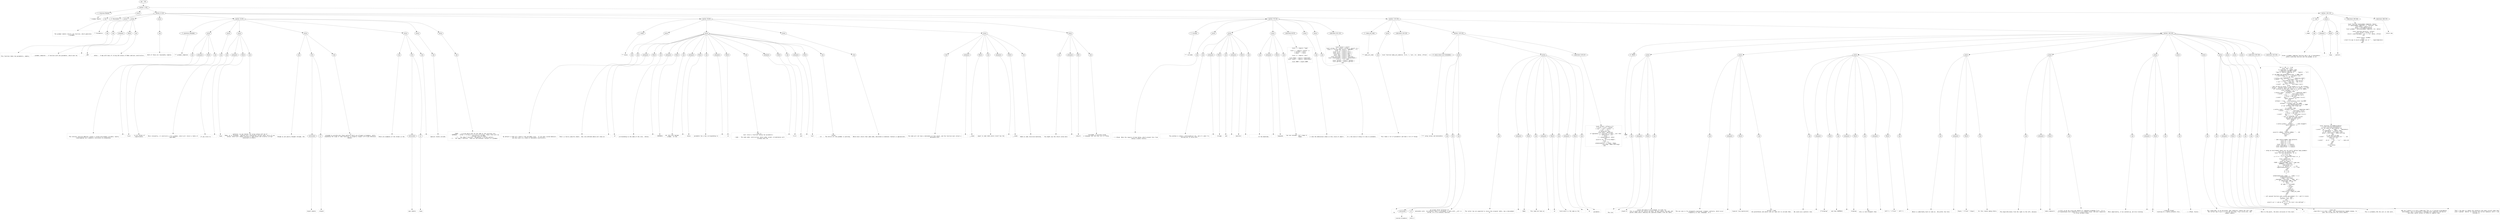 digraph hierarchy {

node [fontname=Helvetica]
edge [style=dashed]

doc_0 [label="doc - 370"]


doc_0 -> { section_1}
{rank=same; section_1}

section_1 [label="section: 1-343"]


section_1 -> { header_2 prose_3 section_4 section_5}
{rank=same; header_2 prose_3 section_4 section_5}

header_2 [label="1 : Grammar Module"]

prose_3 [label="prose"]

section_4 [label="section: 6-118"]

section_5 [label="section: 344-370"]


header_2 -> leaf_6
leaf_6  [color=Gray,shape=rectangle,fontname=Inconsolata,label="* Grammar Module"]
prose_3 -> { raw_7}
{rank=same; raw_7}

raw_7 [label="raw"]


raw_7 -> leaf_8
leaf_8  [color=Gray,shape=rectangle,fontname=Inconsolata,label="

  The grammar module returns one function, which generates
a grammar. 
"]
section_4 -> { header_9 prose_10 prose_11 prose_12 section_13 section_14 section_15 section_16}
{rank=same; header_9 prose_10 prose_11 prose_12 section_13 section_14 section_15 section_16}

header_9 [label="2 : Parameters"]

prose_10 [label="prose"]

prose_11 [label="prose"]

prose_12 [label="prose"]

section_13 [label="section: 16-45"]

section_14 [label="section: 46-69"]

section_15 [label="section: 70-118"]

section_16 [label="section: 119-159"]


header_9 -> leaf_17
leaf_17  [color=Gray,shape=rectangle,fontname=Inconsolata,label="** Parameters"]
prose_10 -> { raw_18}
{rank=same; raw_18}

raw_18 [label="raw"]


raw_18 -> leaf_19
leaf_19  [color=Gray,shape=rectangle,fontname=Inconsolata,label="

This function takes two parameters, namely:
"]
prose_11 -> { raw_20 prespace_21 literal_22 raw_23}
{rank=same; raw_20 prespace_21 literal_22 raw_23}

raw_20 [label="raw"]

prespace_21 [label="prespace"]

literal_22 [label="literal"]

raw_23 [label="raw"]


raw_20 -> leaf_24
leaf_24  [color=Gray,shape=rectangle,fontname=Inconsolata,label="
  - grammar_template :  A function with one parameter, which must be"]
prespace_21 -> leaf_25
leaf_25  [color=Gray,shape=rectangle,fontname=Inconsolata,label=" "]
literal_22 -> leaf_26
leaf_26  [color=Gray,shape=rectangle,fontname=Inconsolata,label="_ENV"]
raw_23 -> leaf_27
leaf_27  [color=Gray,shape=rectangle,fontname=Inconsolata,label=".
  - metas :  A map with keys of string and values of Node subclass constructors.
"]
prose_12 -> { raw_28}
{rank=same; raw_28}

raw_28 [label="raw"]


raw_28 -> leaf_29
leaf_29  [color=Gray,shape=rectangle,fontname=Inconsolata,label="
Both of these are reasonably complex.

"]
section_13 -> { header_30 prose_31 prose_32 prose_33 prose_34 prose_35 prose_36 prose_37}
{rank=same; header_30 prose_31 prose_32 prose_33 prose_34 prose_35 prose_36 prose_37}

header_30 [label="3 : grammar_template"]

prose_31 [label="prose"]

prose_32 [label="prose"]

prose_33 [label="prose"]

prose_34 [label="prose"]

prose_35 [label="prose"]

prose_36 [label="prose"]

prose_37 [label="prose"]


header_30 -> leaf_38
leaf_38  [color=Gray,shape=rectangle,fontname=Inconsolata,label="*** grammar_template"]
prose_31 -> { raw_39 prespace_40 literal_41 raw_42}
{rank=same; raw_39 prespace_40 literal_41 raw_42}

raw_39 [label="raw"]

prespace_40 [label="prespace"]

literal_41 [label="literal"]

raw_42 [label="raw"]


raw_39 -> leaf_43
leaf_43  [color=Gray,shape=rectangle,fontname=Inconsolata,label="

  The internal function @define creates a custom environment variable, neatly
sidestepping lua's pedantic insistance on prepending"]
prespace_40 -> leaf_44
leaf_44  [color=Gray,shape=rectangle,fontname=Inconsolata,label=" "]
literal_41 -> leaf_45
leaf_45  [color=Gray,shape=rectangle,fontname=Inconsolata,label="local"]
raw_42 -> leaf_46
leaf_46  [color=Gray,shape=rectangle,fontname=Inconsolata,label=" to all values of 
significance. 
"]
prose_32 -> { raw_47}
{rank=same; raw_47}

raw_47 [label="raw"]


raw_47 -> leaf_48
leaf_48  [color=Gray,shape=rectangle,fontname=Inconsolata,label="
More relevantly, it constructs a full grammar, which will return a table of
type Node. 
"]
prose_33 -> { raw_49 prespace_50 literal_51 raw_52}
{rank=same; raw_49 prespace_50 literal_51 raw_52}

raw_49 [label="raw"]

prespace_50 [label="prespace"]

literal_51 [label="literal"]

raw_52 [label="raw"]


raw_49 -> leaf_53
leaf_53  [color=Gray,shape=rectangle,fontname=Inconsolata,label="
If you stick to"]
prespace_50 -> leaf_54
leaf_54  [color=Gray,shape=rectangle,fontname=Inconsolata,label=" "]
literal_51 -> leaf_55
leaf_55  [color=Gray,shape=rectangle,fontname=Inconsolata,label="lpeg"]
raw_52 -> leaf_56
leaf_56  [color=Gray,shape=rectangle,fontname=Inconsolata,label=" patterns, as you should, all array values will be of
Node, as is intended.  Captures will interpolate various other sorts of Lua
values, which will induce halting in some places and silently corrupt
execution in others. 
"]
prose_34 -> { raw_57 link_58 raw_59}
{rank=same; raw_57 link_58 raw_59}

raw_57 [label="raw"]

link_58 [label="link"]

raw_59 [label="raw"]


raw_57 -> leaf_60
leaf_60  [color=Gray,shape=rectangle,fontname=Inconsolata,label="
Though as yet poorly thought through, the "]
link_58 -> { anchortext_61 url_62}
{rank=same; anchortext_61 url_62}

anchortext_61 [label="anchortext"]

url_62 [label="url"]


anchortext_61 -> leaf_63
leaf_63  [color=Gray,shape=rectangle,fontname=Inconsolata,label="elpatt module"]
url_62 -> leaf_64
leaf_64  [color=Gray,shape=rectangle,fontname=Inconsolata,label="./elpatt"]
raw_59 -> leaf_65
leaf_65  [color=Gray,shape=rectangle,fontname=Inconsolata,label=" is
intended to provide only those patterns which are allowed in Grammars, while
expanding the scope of some favorites to properly respect utf-8 and otherwise
behave. 
"]
prose_35 -> { raw_66 link_67 raw_68}
{rank=same; raw_66 link_67 raw_68}

raw_66 [label="raw"]

link_67 [label="link"]

raw_68 [label="raw"]


raw_66 -> leaf_69
leaf_69  [color=Gray,shape=rectangle,fontname=Inconsolata,label="
There are examples of the format in the "]
link_67 -> { anchortext_70 url_71}
{rank=same; anchortext_70 url_71}

anchortext_70 [label="anchortext"]

url_71 [label="url"]


anchortext_70 -> leaf_72
leaf_72  [color=Gray,shape=rectangle,fontname=Inconsolata,label="spec module"]
url_71 -> leaf_73
leaf_73  [color=Gray,shape=rectangle,fontname=Inconsolata,label="./spec"]
raw_68 -> leaf_74
leaf_74  [color=Gray,shape=rectangle,fontname=Inconsolata,label=".
"]
prose_36 -> { raw_75}
{rank=same; raw_75}

raw_75 [label="raw"]


raw_75 -> leaf_76
leaf_76  [color=Gray,shape=rectangle,fontname=Inconsolata,label="
Special fields include:
"]
prose_37 -> { raw_77}
{rank=same; raw_77}

raw_77 [label="raw"]


raw_77 -> leaf_78
leaf_78  [color=Gray,shape=rectangle,fontname=Inconsolata,label="
  -  START :  a string which must be the same as the starting rule.
  -  SUPPRESS :  either a string or an array of strings. These rules will be
                 removed from the Node. 
  -  P :  The lpeg P function.  Recognizes a certain pattern.
  -  V :  The lpeg V function.  Used for non-terminal rvalues in a grammar. 

"]
section_14 -> { header_79 prose_80 prose_81 prose_82 prose_83 prose_84}
{rank=same; header_79 prose_80 prose_81 prose_82 prose_83 prose_84}

header_79 [label="3 : metas"]

prose_80 [label="prose"]

prose_81 [label="prose"]

prose_82 [label="prose"]

prose_83 [label="prose"]

prose_84 [label="prose"]


header_79 -> leaf_85
leaf_85  [color=Gray,shape=rectangle,fontname=Inconsolata,label="*** metas"]
prose_80 -> { raw_86}
{rank=same; raw_86}

raw_86 [label="raw"]


raw_86 -> leaf_87
leaf_87  [color=Gray,shape=rectangle,fontname=Inconsolata,label="

  By default a node will inherit from the Node class.  If you want custom behavior,
you must pass in a table of metatable constructors.
"]
prose_81 -> { raw_88 prespace_89 literal_90 raw_91 prespace_92 literal_93 raw_94 prespace_95 literal_96 raw_97 prespace_98 literal_99 raw_100 prespace_101 literal_102 raw_103 prespace_104 literal_105 raw_106}
{rank=same; raw_88 prespace_89 literal_90 raw_91 prespace_92 literal_93 raw_94 prespace_95 literal_96 raw_97 prespace_98 literal_99 raw_100 prespace_101 literal_102 raw_103 prespace_104 literal_105 raw_106}

raw_88 [label="raw"]

prespace_89 [label="prespace"]

literal_90 [label="literal"]

raw_91 [label="raw"]

prespace_92 [label="prespace"]

literal_93 [label="literal"]

raw_94 [label="raw"]

prespace_95 [label="prespace"]

literal_96 [label="literal"]

raw_97 [label="raw"]

prespace_98 [label="prespace"]

literal_99 [label="literal"]

raw_100 [label="raw"]

prespace_101 [label="prespace"]

literal_102 [label="literal"]

raw_103 [label="raw"]

prespace_104 [label="prespace"]

literal_105 [label="literal"]

raw_106 [label="raw"]


raw_88 -> leaf_107
leaf_107  [color=Gray,shape=rectangle,fontname=Inconsolata,label="
That's a fairly specific beast.  Any rule defined above will have an"]
prespace_89 -> leaf_108
leaf_108  [color=Gray,shape=rectangle,fontname=Inconsolata,label=" "]
literal_90 -> leaf_109
leaf_109  [color=Gray,shape=rectangle,fontname=Inconsolata,label="id"]
raw_91 -> leaf_110
leaf_110  [color=Gray,shape=rectangle,fontname=Inconsolata,label="
corresonding to the name of the rule.  Unless"]
prespace_92 -> leaf_111
leaf_111  [color=Gray,shape=rectangle,fontname=Inconsolata,label=" "]
literal_93 -> leaf_112
leaf_112  [color=Gray,shape=rectangle,fontname=Inconsolata,label="SUPPRESS"]
raw_94 -> leaf_113
leaf_113  [color=Gray,shape=rectangle,fontname=Inconsolata,label="ed, this will become
a Node.  If the"]
prespace_95 -> leaf_114
leaf_114  [color=Gray,shape=rectangle,fontname=Inconsolata,label=" "]
literal_96 -> leaf_115
leaf_115  [color=Gray,shape=rectangle,fontname=Inconsolata,label="metas"]
raw_97 -> leaf_116
leaf_116  [color=Gray,shape=rectangle,fontname=Inconsolata,label=" parameter has a key corresponding to"]
prespace_98 -> leaf_117
leaf_117  [color=Gray,shape=rectangle,fontname=Inconsolata,label=" "]
literal_99 -> leaf_118
leaf_118  [color=Gray,shape=rectangle,fontname=Inconsolata,label="id"]
raw_100 -> leaf_119
leaf_119  [color=Gray,shape=rectangle,fontname=Inconsolata,label=", then it
must return a function taking two parameters:
   
   - node :  The node under construction, which under normal circumstances will
             already have the"]
prespace_101 -> leaf_120
leaf_120  [color=Gray,shape=rectangle,fontname=Inconsolata,label=" "]
literal_102 -> leaf_121
leaf_121  [color=Gray,shape=rectangle,fontname=Inconsolata,label="first"]
raw_103 -> leaf_122
leaf_122  [color=Gray,shape=rectangle,fontname=Inconsolata,label=" and"]
prespace_104 -> leaf_123
leaf_123  [color=Gray,shape=rectangle,fontname=Inconsolata,label=" "]
literal_105 -> leaf_124
leaf_124  [color=Gray,shape=rectangle,fontname=Inconsolata,label="last"]
raw_106 -> leaf_125
leaf_125  [color=Gray,shape=rectangle,fontname=Inconsolata,label=" fields.
   - str  :  The entire str the grammar is parsing.
"]
prose_82 -> { raw_126}
{rank=same; raw_126}

raw_126 [label="raw"]


raw_126 -> leaf_127
leaf_127  [color=Gray,shape=rectangle,fontname=Inconsolata,label="
Which must return that same node, decorated in whatever fashion is appropriate.
"]
prose_83 -> { raw_128 prespace_129 literal_130 raw_131 prespace_132 literal_133 raw_134}
{rank=same; raw_128 prespace_129 literal_130 raw_131 prespace_132 literal_133 raw_134}

raw_128 [label="raw"]

prespace_129 [label="prespace"]

literal_130 [label="literal"]

raw_131 [label="raw"]

prespace_132 [label="prespace"]

literal_133 [label="literal"]

raw_134 [label="raw"]


raw_128 -> leaf_135
leaf_135  [color=Gray,shape=rectangle,fontname=Inconsolata,label="
The node will not have a metatable at this point, and the function must attach a
metatable with"]
prespace_129 -> leaf_136
leaf_136  [color=Gray,shape=rectangle,fontname=Inconsolata,label=" "]
literal_130 -> leaf_137
leaf_137  [color=Gray,shape=rectangle,fontname=Inconsolata,label="__index"]
raw_131 -> leaf_138
leaf_138  [color=Gray,shape=rectangle,fontname=Inconsolata,label=" equal to some table which itself has the"]
prespace_132 -> leaf_139
leaf_139  [color=Gray,shape=rectangle,fontname=Inconsolata,label=" "]
literal_133 -> leaf_140
leaf_140  [color=Gray,shape=rectangle,fontname=Inconsolata,label="__index"]
raw_134 -> leaf_141
leaf_141  [color=Gray,shape=rectangle,fontname=Inconsolata,label="
Node as some recursive backstop.
"]
prose_84 -> { raw_142 prespace_143 italic_144 raw_145}
{rank=same; raw_142 prespace_143 italic_144 raw_145}

raw_142 [label="raw"]

prespace_143 [label="prespace"]

italic_144 [label="italic"]

raw_145 [label="raw"]


raw_142 -> leaf_146
leaf_146  [color=Gray,shape=rectangle,fontname=Inconsolata,label="
You might say the return value must"]
prespace_143 -> leaf_147
leaf_147  [color=Gray,shape=rectangle,fontname=Inconsolata,label=" "]
italic_144 -> leaf_148
leaf_148  [color=Gray,shape=rectangle,fontname=Inconsolata,label="inherit"]
raw_145 -> leaf_149
leaf_149  [color=Gray,shape=rectangle,fontname=Inconsolata,label=" from Node, if we were using
a language that did that sort of thing. 

"]
section_15 -> { header_150 prose_151 prose_152 prose_153 codeblock_154 prose_155 prose_156 codeblock_157}
{rank=same; header_150 prose_151 prose_152 prose_153 codeblock_154 prose_155 prose_156 codeblock_157}

header_150 [label="3 : includes"]

prose_151 [label="prose"]

prose_152 [label="prose"]

prose_153 [label="prose"]

codeblock_154 [label="code block 82-95"]

prose_155 [label="prose"]

prose_156 [label="prose"]

codeblock_157 [label="code block 101-116"]


header_150 -> leaf_158
leaf_158  [color=Gray,shape=rectangle,fontname=Inconsolata,label="*** includes"]
prose_151 -> { raw_159}
{rank=same; raw_159}

raw_159 [label="raw"]


raw_159 -> leaf_160
leaf_160  [color=Gray,shape=rectangle,fontname=Inconsolata,label="


- [ ] #todo  Note the require strings below, which prevent this from
             being a usable library. 
"]
prose_152 -> { raw_161 prespace_162 literal_163 raw_164 prespace_165 literal_166 raw_167}
{rank=same; raw_161 prespace_162 literal_163 raw_164 prespace_165 literal_166 raw_167}

raw_161 [label="raw"]

prespace_162 [label="prespace"]

literal_163 [label="literal"]

raw_164 [label="raw"]

prespace_165 [label="prespace"]

literal_166 [label="literal"]

raw_167 [label="raw"]


raw_161 -> leaf_168
leaf_168  [color=Gray,shape=rectangle,fontname=Inconsolata,label="
             The problem is almost a philosophical one, and it's what I'm
             setting out to solve with"]
prespace_162 -> leaf_169
leaf_169  [color=Gray,shape=rectangle,fontname=Inconsolata,label=" "]
literal_163 -> leaf_170
leaf_170  [color=Gray,shape=rectangle,fontname=Inconsolata,label="bridge"]
raw_164 -> leaf_171
leaf_171  [color=Gray,shape=rectangle,fontname=Inconsolata,label=" and"]
prespace_165 -> leaf_172
leaf_172  [color=Gray,shape=rectangle,fontname=Inconsolata,label=" "]
literal_166 -> leaf_173
leaf_173  [color=Gray,shape=rectangle,fontname=Inconsolata,label="manifest"]
raw_167 -> leaf_174
leaf_174  [color=Gray,shape=rectangle,fontname=Inconsolata,label=". 
"]
prose_153 -> { raw_175 prespace_176 literal_177 raw_178}
{rank=same; raw_175 prespace_176 literal_177 raw_178}

raw_175 [label="raw"]

prespace_176 [label="prespace"]

literal_177 [label="literal"]

raw_178 [label="raw"]


raw_175 -> leaf_179
leaf_179  [color=Gray,shape=rectangle,fontname=Inconsolata,label="
             In the meantime,"]
prespace_176 -> leaf_180
leaf_180  [color=Gray,shape=rectangle,fontname=Inconsolata,label=" "]
literal_177 -> leaf_181
leaf_181  [color=Gray,shape=rectangle,fontname=Inconsolata,label="lpegnode"]
raw_178 -> leaf_182
leaf_182  [color=Gray,shape=rectangle,fontname=Inconsolata,label=" has one consumer. Let's keep it
             happy. 
"]
codeblock_154 -> leaf_183
leaf_183  [color=Gray,shape=rectangle,fontname=Inconsolata,label="local L = require \"lpeg\"

local s = require \"status\" ()
s.verbose = false
s.angry   = false

local a = require \"ansi\"

local Node = require \"node/node\"
local elpatt = require \"node/elpatt\"

local DROP = elpatt.DROP"]
prose_155 -> { raw_184}
{rank=same; raw_184}

raw_184 [label="raw"]


raw_184 -> leaf_185
leaf_185  [color=Gray,shape=rectangle,fontname=Inconsolata,label="
I like the dedication shown in this style of import.
"]
prose_156 -> { raw_186}
{rank=same; raw_186}

raw_186 [label="raw"]


raw_186 -> leaf_187
leaf_187  [color=Gray,shape=rectangle,fontname=Inconsolata,label="
It's the kind of thing I'd like to automate. 
"]
codeblock_157 -> leaf_188
leaf_188  [color=Gray,shape=rectangle,fontname=Inconsolata,label="local assert = assert
local string, io = assert( string ), assert( io )
local V = string.sub( assert( _VERSION ), -4 )
local _G = assert( _G )
local error = assert( error )
local pairs = assert( pairs )
local next = assert( next )
local type = assert( type )
local tostring = assert( tostring )
local setmetatable = assert( setmetatable )
if V == \" 5.1\" then
   local setfenv = assert( setfenv )
   local getfenv = assert( getfenv )
end"]
section_16 -> { header_189 prose_190 codeblock_191 section_192 section_193}
{rank=same; header_189 prose_190 codeblock_191 section_192 section_193}

header_189 [label="3 : make_ast_node"]

prose_190 [label="prose"]

codeblock_191 [label="code block 124-126"]

section_192 [label="section: 129-159"]

section_193 [label="section: 160-343"]


header_189 -> leaf_194
leaf_194  [color=Gray,shape=rectangle,fontname=Inconsolata,label="*** make_ast_node"]
prose_190 -> { raw_195}
{rank=same; raw_195}

raw_195 [label="raw"]


raw_195 -> leaf_196
leaf_196  [color=Gray,shape=rectangle,fontname=Inconsolata,label="

  This takes a lot of parameters and does a lot of things. 

"]
codeblock_191 -> leaf_197
leaf_197  [color=Gray,shape=rectangle,fontname=Inconsolata,label="local function make_ast_node(id, first, t, last, str, metas, offset)"]
section_192 -> { header_198 prose_199 prose_200 codeblock_201}
{rank=same; header_198 prose_199 prose_200 codeblock_201}

header_198 [label="4 : setup values and metatables"]

prose_199 [label="prose"]

prose_200 [label="prose"]

codeblock_201 [label="code block 139-157"]


header_198 -> leaf_202
leaf_202  [color=Gray,shape=rectangle,fontname=Inconsolata,label="**** setup values and metatables"]
prose_199 -> { raw_203 link_204 raw_205}
{rank=same; raw_203 link_204 raw_205}

raw_203 [label="raw"]

link_204 [label="link"]

raw_205 [label="raw"]


raw_203 -> leaf_206
leaf_206  [color=Gray,shape=rectangle,fontname=Inconsolata,label="

  As "]
link_204 -> { anchortext_207 url_208}
{rank=same; anchortext_207 url_208}

anchortext_207 [label="anchortext"]

url_208 [label="url"]


anchortext_207 -> leaf_209
leaf_209  [color=Gray,shape=rectangle,fontname=Inconsolata,label="covered elsewhere"]
url_208 -> leaf_210
leaf_210  [color=Gray,shape=rectangle,fontname=Inconsolata,label="httk://"]
raw_205 -> leaf_211
leaf_211  [color=Gray,shape=rectangle,fontname=Inconsolata,label=", we accept three varieties of
metatable verb.  An ordinary table is assigned; a table with __call is 
called, as is an ordinary function.
"]
prose_200 -> { raw_212 prespace_213 literal_214 raw_215 prespace_216 literal_217 raw_218 prespace_219 literal_220 raw_221}
{rank=same; raw_212 prespace_213 literal_214 raw_215 prespace_216 literal_217 raw_218 prespace_219 literal_220 raw_221}

raw_212 [label="raw"]

prespace_213 [label="prespace"]

literal_214 [label="literal"]

raw_215 [label="raw"]

prespace_216 [label="prespace"]

literal_217 [label="literal"]

raw_218 [label="raw"]

prespace_219 [label="prespace"]

literal_220 [label="literal"]

raw_221 [label="raw"]


raw_212 -> leaf_222
leaf_222  [color=Gray,shape=rectangle,fontname=Inconsolata,label="
The latter two are expected to return the original table, now a descendent
of"]
prespace_213 -> leaf_223
leaf_223  [color=Gray,shape=rectangle,fontname=Inconsolata,label=" "]
literal_214 -> leaf_224
leaf_224  [color=Gray,shape=rectangle,fontname=Inconsolata,label="Node"]
raw_215 -> leaf_225
leaf_225  [color=Gray,shape=rectangle,fontname=Inconsolata,label=".  This need not have an"]
prespace_216 -> leaf_226
leaf_226  [color=Gray,shape=rectangle,fontname=Inconsolata,label=" "]
literal_217 -> leaf_227
leaf_227  [color=Gray,shape=rectangle,fontname=Inconsolata,label="id"]
raw_218 -> leaf_228
leaf_228  [color=Gray,shape=rectangle,fontname=Inconsolata,label=" field which is the same as the"]
prespace_219 -> leaf_229
leaf_229  [color=Gray,shape=rectangle,fontname=Inconsolata,label=" "]
literal_220 -> leaf_230
leaf_230  [color=Gray,shape=rectangle,fontname=Inconsolata,label="id"]
raw_221 -> leaf_231
leaf_231  [color=Gray,shape=rectangle,fontname=Inconsolata,label="
parameter.
"]
codeblock_201 -> leaf_232
leaf_232  [color=Gray,shape=rectangle,fontname=Inconsolata,label="   local offset = offset or 0
   t.first = first + offset
   t.last  = last + offset - 1
   t.str   = str
   if metas[id] then
      local meta = metas[id]
      if type(meta) == \"function\" or meta.__call then
        t = metas[id](t, str)
      else
        t = setmetatable(t, meta)
      end
      assert(t.id, \"no id on Node\")
   else
      t.id = id
       setmetatable(t, {__index = Node,
                     __tostring = Node.toString})
   end"]
section_193 -> { header_233 prose_234 prose_235 prose_236 prose_237 prose_238 prose_239 prose_240 prose_241 prose_242 prose_243 prose_244 prose_245 codeblock_246 codeblock_247}
{rank=same; header_233 prose_234 prose_235 prose_236 prose_237 prose_238 prose_239 prose_240 prose_241 prose_242 prose_243 prose_244 prose_245 codeblock_246 codeblock_247}

header_233 [label="4 : DROP"]

prose_234 [label="prose"]

prose_235 [label="prose"]

prose_236 [label="prose"]

prose_237 [label="prose"]

prose_238 [label="prose"]

prose_239 [label="prose"]

prose_240 [label="prose"]

prose_241 [label="prose"]

prose_242 [label="prose"]

prose_243 [label="prose"]

prose_244 [label="prose"]

prose_245 [label="prose"]

codeblock_246 [label="code block 204-320"]

codeblock_247 [label="code block 322-341"]


header_233 -> leaf_248
leaf_248  [color=Gray,shape=rectangle,fontname=Inconsolata,label=" DROP

  T"]
prose_234 -> { raw_249 prespace_250 literal_251 raw_252}
{rank=same; raw_249 prespace_250 literal_251 raw_252}

raw_249 [label="raw"]

prespace_250 [label="prespace"]

literal_251 [label="literal"]

raw_252 [label="raw"]


raw_249 -> leaf_253
leaf_253  [color=Gray,shape=rectangle,fontname=Inconsolata,label="

  The rule"]
prespace_250 -> leaf_254
leaf_254  [color=Gray,shape=rectangle,fontname=Inconsolata,label=" "]
literal_251 -> leaf_255
leaf_255  [color=Gray,shape=rectangle,fontname=Inconsolata,label="elpatt.D"]
raw_252 -> leaf_256
leaf_256  [color=Gray,shape=rectangle,fontname=Inconsolata,label=" causes the match to be dropped. In order for
this to give use the results we want, we must adjust the peer and
parent nodes while removing the captured element from the table. 
"]
prose_235 -> { raw_257 prespace_258 literal_259 raw_260}
{rank=same; raw_257 prespace_258 literal_259 raw_260}

raw_257 [label="raw"]

prespace_258 [label="prespace"]

literal_259 [label="literal"]

raw_260 [label="raw"]


raw_257 -> leaf_261
leaf_261  [color=Gray,shape=rectangle,fontname=Inconsolata,label="
The use case is for eloquently expressed 'wrapper' patterns, which occur
frequently in real languages. In a"]
prespace_258 -> leaf_262
leaf_262  [color=Gray,shape=rectangle,fontname=Inconsolata,label=" "]
literal_259 -> leaf_263
leaf_263  [color=Gray,shape=rectangle,fontname=Inconsolata,label="(typical lisp expression)"]
raw_260 -> leaf_264
leaf_264  [color=Gray,shape=rectangle,fontname=Inconsolata,label=" we don't need
the parentheses and would like our span not to include them.
"]
prose_236 -> { raw_265 prespace_266 literal_267 raw_268 prespace_269 literal_270 raw_271 prespace_272 literal_273 raw_274}
{rank=same; raw_265 prespace_266 literal_267 raw_268 prespace_269 literal_270 raw_271 prespace_272 literal_273 raw_274}

raw_265 [label="raw"]

prespace_266 [label="prespace"]

literal_267 [label="literal"]

raw_268 [label="raw"]

prespace_269 [label="prespace"]

literal_270 [label="literal"]

raw_271 [label="raw"]

prespace_272 [label="prespace"]

literal_273 [label="literal"]

raw_274 [label="raw"]


raw_265 -> leaf_275
leaf_275  [color=Gray,shape=rectangle,fontname=Inconsolata,label="
We could use a pattern like"]
prespace_266 -> leaf_276
leaf_276  [color=Gray,shape=rectangle,fontname=Inconsolata,label=" "]
literal_267 -> leaf_277
leaf_277  [color=Gray,shape=rectangle,fontname=Inconsolata,label="V\"formwrap\""]
raw_268 -> leaf_278
leaf_278  [color=Gray,shape=rectangle,fontname=Inconsolata,label=" and then SUPPRESS"]
prespace_269 -> leaf_279
leaf_279  [color=Gray,shape=rectangle,fontname=Inconsolata,label=" "]
literal_270 -> leaf_280
leaf_280  [color=Gray,shape=rectangle,fontname=Inconsolata,label="formwrap"]
raw_271 -> leaf_281
leaf_281  [color=Gray,shape=rectangle,fontname=Inconsolata,label=", but
this is less eloquent than"]
prespace_272 -> leaf_282
leaf_282  [color=Gray,shape=rectangle,fontname=Inconsolata,label=" "]
literal_273 -> leaf_283
leaf_283  [color=Gray,shape=rectangle,fontname=Inconsolata,label="D(P\"(\") * V\"form\" *  D(P\")\")"]
raw_274 -> leaf_284
leaf_284  [color=Gray,shape=rectangle,fontname=Inconsolata,label=". 
"]
prose_237 -> { raw_285 prespace_286 literal_287 raw_288}
{rank=same; raw_285 prespace_286 literal_287 raw_288}

raw_285 [label="raw"]

prespace_286 [label="prespace"]

literal_287 [label="literal"]

raw_288 [label="raw"]


raw_285 -> leaf_289
leaf_289  [color=Gray,shape=rectangle,fontname=Inconsolata,label="
Which is admittedly hard to look at.  We prefer the form"]
prespace_286 -> leaf_290
leaf_290  [color=Gray,shape=rectangle,fontname=Inconsolata,label=""]
literal_287 -> leaf_291
leaf_291  [color=Gray,shape=rectangle,fontname=Inconsolata,label="D(pal) * V\"form\" * D(par)"]
raw_288 -> leaf_292
leaf_292  [color=Gray,shape=rectangle,fontname=Inconsolata,label=" for this reason among others.
"]
prose_238 -> { raw_293 prespace_294 literal_295 raw_296}
{rank=same; raw_293 prespace_294 literal_295 raw_296}

raw_293 [label="raw"]

prespace_294 [label="prespace"]

literal_295 [label="literal"]

raw_296 [label="raw"]


raw_293 -> leaf_297
leaf_297  [color=Gray,shape=rectangle,fontname=Inconsolata,label="
The algorithm moves from the right to the left, because"]
prespace_294 -> leaf_298
leaf_298  [color=Gray,shape=rectangle,fontname=Inconsolata,label=" "]
literal_295 -> leaf_299
leaf_299  [color=Gray,shape=rectangle,fontname=Inconsolata,label="table.remove(t)"]
raw_296 -> leaf_300
leaf_300  [color=Gray,shape=rectangle,fontname=Inconsolata,label="
is O(1) so we can strip any amount of rightward droppage first.  It is
correspondingly more expensive to strip middle drops, and most expensive
to strip leftmost drops.
"]
prose_239 -> { raw_301 prespace_302 literal_303 raw_304}
{rank=same; raw_301 prespace_302 literal_303 raw_304}

raw_301 [label="raw"]

prespace_302 [label="prespace"]

literal_303 [label="literal"]

raw_304 [label="raw"]


raw_301 -> leaf_305
leaf_305  [color=Gray,shape=rectangle,fontname=Inconsolata,label="
More importantly, if we counted up, we'd be tracking"]
prespace_302 -> leaf_306
leaf_306  [color=Gray,shape=rectangle,fontname=Inconsolata,label=" "]
literal_303 -> leaf_307
leaf_307  [color=Gray,shape=rectangle,fontname=Inconsolata,label="#t"]
raw_304 -> leaf_308
leaf_308  [color=Gray,shape=rectangle,fontname=Inconsolata,label=", a moving target.
Counting to 1 neatly prevents this.
"]
prose_240 -> { raw_309}
{rank=same; raw_309}

raw_309 [label="raw"]


raw_309 -> leaf_310
leaf_310  [color=Gray,shape=rectangle,fontname=Inconsolata,label="
   -  [ ] #Todo :Faster:
"]
prose_241 -> { raw_311}
{rank=same; raw_311}

raw_311 [label="raw"]


raw_311 -> leaf_312
leaf_312  [color=Gray,shape=rectangle,fontname=Inconsolata,label="
     -  This algorithm, as we discussed, goes quadratic toward the left side.
        The correct way to go is if we see any drop, flip a dirty bit, and 
        compact upward.
"]
prose_242 -> { raw_313 prespace_314 literal_315 raw_316}
{rank=same; raw_313 prespace_314 literal_315 raw_316}

raw_313 [label="raw"]

prespace_314 [label="prespace"]

literal_315 [label="literal"]

raw_316 [label="raw"]


raw_313 -> leaf_317
leaf_317  [color=Gray,shape=rectangle,fontname=Inconsolata,label="
     -  More to the point, the mere inclusion of this much"]
prespace_314 -> leaf_318
leaf_318  [color=Gray,shape=rectangle,fontname=Inconsolata,label=" "]
literal_315 -> leaf_319
leaf_319  [color=Gray,shape=rectangle,fontname=Inconsolata,label="s:"]
raw_316 -> leaf_320
leaf_320  [color=Gray,shape=rectangle,fontname=Inconsolata,label=" slows the 
        algorithm to an utter crawl. The concatenations happen anyway, to
        pass the string into the status module.
"]
prose_243 -> { raw_321}
{rank=same; raw_321}

raw_321 [label="raw"]


raw_321 -> leaf_322
leaf_322  [color=Gray,shape=rectangle,fontname=Inconsolata,label="
        This is probably 10x the cost in real work.
"]
prose_244 -> { raw_323}
{rank=same; raw_323}

raw_323 [label="raw"]


raw_323 -> leaf_324
leaf_324  [color=Gray,shape=rectangle,fontname=Inconsolata,label="
        Why am I doing it in such a dumb way? This is a literate programming
        environment, and I'm building a language with templates and macros
        and other useful access to state at compile time.
"]
prose_245 -> { raw_325}
{rank=same; raw_325}

raw_325 [label="raw"]


raw_325 -> leaf_326
leaf_326  [color=Gray,shape=rectangle,fontname=Inconsolata,label="
        That's two ways to remove the verbosity and other printfs when they
        aren't wanted.  Better to simulate the correct behavior until I can
        provide it. 
"]
codeblock_246 -> leaf_327
leaf_327  [color=Gray,shape=rectangle,fontname=Inconsolata,label="   for i = #t, 1, -1 do 
      local cap = t[i] 
      if type(cap) ~= \"table\" then
         s:complain(\"CAPTURE ISSUE\", 
                    \"type of capture subgroup is \" .. type(v) .. \"\\n\")
      end
      if cap.DROP and getmetatable(cap) == DROP then
         s:verb(\"drops in \" .. a.bright(t.id))
         if i == #t then
            s:verb(a.red(\"rightmost\") .. \" remaining node\")
            s:verb(\"  t.$: \" .. tostring(t.last) .. \" Δ: \"
                   .. tostring(cap.last - cap.first))
            t.last = t.last - (cap.last - cap.first)
            table.remove(t)
            s:verb(\"  new t.$: \" .. tostring(t.last))
         else
            -- Here we may be either in the middle or at the leftmost
            -- margin.  Leftmost means either we're at index 1, or that
            -- all children to the left, down to 1, are all DROPs. 
            local leftmost = (i == 1)
            if leftmost then
               s:verb(a.cyan(\"  leftmost\") .. \" remaining node\")
               s:verb(\"    t.^: \" .. tostring(t.first)
                      .. \" D.$: \" .. tostring(cap.last))
               t.first = cap.last
               s:verb(\"    new t.^: \" .. tostring(t.first))
               table.remove(t, 1)
            else
               leftmost = true -- provisionally since cap.DROP
               for j = i, 1, -1 do
                 leftmost = leftmost and t[j].DROP 
                                     and getmetatable(t[j]) == DROP
                 if not leftmost then break end
               end
               if leftmost then
                  s:verb(a.cyan(\"  leftmost inner\") .. \" remaining node\")
                  s:verb(\"    t.^: \" .. tostring(t.first)
                         .. \" D.$: \" .. tostring(cap.last))
                  t.first = cap.last
                  s:verb(\"    new t.^: \" .. tostring(t.first))
                  for j = i, 1, -1 do
                     -- this is quadradic but correct 
                     -- and easy to understand.
                     table.remove(t, j)
                     break
                  end
               else
                  s:verb(a.green(\"  middle\") .. \" node dropped\")
                  table.remove(t, i)
               end
            end
         end
      end 
   end
   assert(t.isNode, \"failed isNode: \" .. id)
   assert(t.str)
   return t
end


-- some useful/common lpeg patterns
local Cp = L.Cp
local Cc = L.Cc
local Ct = L.Ct
local arg1_str = L.Carg(1)
local arg2_metas = L.Carg(2)
local arg3_offset = L.Carg(3)


-- setup an environment where you can easily define lpeg grammars
-- with lots of syntax sugar
local function define(func, g, e)
  g = g or {}
  if e == nil then
    e = V == \" 5.1\" and getfenv(func) or _G
  end
  local suppressed = {}
  local env = {}
  local env_index = {
    START = function(name) g[1] = name end,
    SUPPRESS = function(...)
      suppressed = {}
      for i = 1, select('#', ...) do
        suppressed[select(i, ... )] = true
      end
    end,
    V = L.V,
    P = L.P,
  }

  setmetatable(env_index, { __index = e })
  setmetatable(env, {
    __index = env_index,
    __newindex = function( _, name, val )
      if suppressed[ name ] then
        g[ name ] = val
      else
        g[ name ] = (Cc(name) 
              * Cp() 
              * Ct(val)
              * Cp()
              * arg1_str
              * arg2_metas)
              * arg3_offset / make_ast_node
      end
    end
  })
  -- call passed function with custom environment (5.1- and 5.2-style)
  if V == \" 5.1\" then
    setfenv( func, env )
  end
  func( env )
  assert( g[ 1 ] and g[ g[ 1 ] ], \"no start rule defined\" )
  return g
end"]
codeblock_247 -> leaf_328
leaf_328  [color=Gray,shape=rectangle,fontname=Inconsolata,label="local function refineMetas(metas)
  s:verb(\"refining metatables\")
  for id, meta in pairs(metas) do
    s:verb(\"  id: \" .. id .. \" type: \" .. type(meta))
    if type(meta) == \"table\" then
      if not meta[\"__tostring\"] then
        meta[\"__tostring\"] = Node.toString
      end
      if not meta.id then
        s:verb(\"    inserting metatable id: \" .. id)
        meta.id = id
      else
        s:verb(\"    id of \" .. id .. \" is \" .. meta.id)
      end
    end
  end
  return metas
end"]
section_5 -> { header_329 prose_330 codeblock_331 codeblock_332}
{rank=same; header_329 prose_330 codeblock_331 codeblock_332}

header_329 [label="2 : new"]

prose_330 [label="prose"]

codeblock_331 [label="code block 349-366"]

codeblock_332 [label="code block 368-370"]


header_329 -> leaf_333
leaf_333  [color=Gray,shape=rectangle,fontname=Inconsolata,label="r_templ"]
prose_330 -> { raw_334 prespace_335 literal_336 raw_337}
{rank=same; raw_334 prespace_335 literal_336 raw_337}

raw_334 [label="raw"]

prespace_335 [label="prespace"]

literal_336 [label="literal"]

raw_337 [label="raw"]


raw_334 -> leaf_338
leaf_338  [color=Gray,shape=rectangle,fontname=Inconsolata,label="

Given a grammar_template function and a set of metatables,
yield a parsing function and the grammar as an"]
prespace_335 -> leaf_339
leaf_339  [color=Gray,shape=rectangle,fontname=Inconsolata,label=" "]
literal_336 -> leaf_340
leaf_340  [color=Gray,shape=rectangle,fontname=Inconsolata,label="lpeg"]
raw_337 -> leaf_341
leaf_341  [color=Gray,shape=rectangle,fontname=Inconsolata,label=" pattern.
"]
codeblock_331 -> leaf_342
leaf_342  [color=Gray,shape=rectangle,fontname=Inconsolata,label="local function new(grammar_template, metas)
  if type(grammar_template) == 'function' then
    local metas = metas or {}
    metas = refineMetas(metas)
    local grammar = define(grammar_template, nil, metas)

    local function parse(str, offset)
      local offset = offset or 0
      return L.match(grammar, str, 1, str, metas, offset)
    end

    return parse, grammar
  else
    s:halt(\"no way to build grammar out of \" .. type(template))
  end
end"]
codeblock_332 -> leaf_343
leaf_343  [color=Gray,shape=rectangle,fontname=Inconsolata,label="return new"]

}
